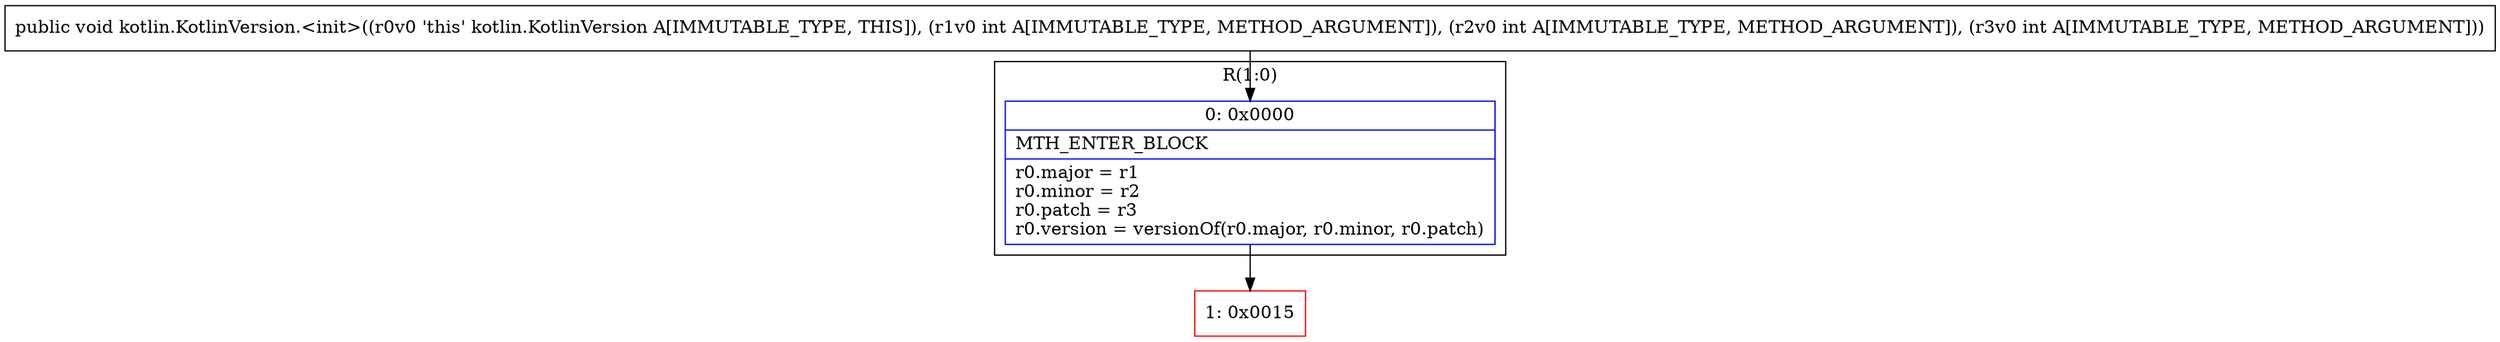 digraph "CFG forkotlin.KotlinVersion.\<init\>(III)V" {
subgraph cluster_Region_322379981 {
label = "R(1:0)";
node [shape=record,color=blue];
Node_0 [shape=record,label="{0\:\ 0x0000|MTH_ENTER_BLOCK\l|r0.major = r1\lr0.minor = r2\lr0.patch = r3\lr0.version = versionOf(r0.major, r0.minor, r0.patch)\l}"];
}
Node_1 [shape=record,color=red,label="{1\:\ 0x0015}"];
MethodNode[shape=record,label="{public void kotlin.KotlinVersion.\<init\>((r0v0 'this' kotlin.KotlinVersion A[IMMUTABLE_TYPE, THIS]), (r1v0 int A[IMMUTABLE_TYPE, METHOD_ARGUMENT]), (r2v0 int A[IMMUTABLE_TYPE, METHOD_ARGUMENT]), (r3v0 int A[IMMUTABLE_TYPE, METHOD_ARGUMENT])) }"];
MethodNode -> Node_0;
Node_0 -> Node_1;
}

